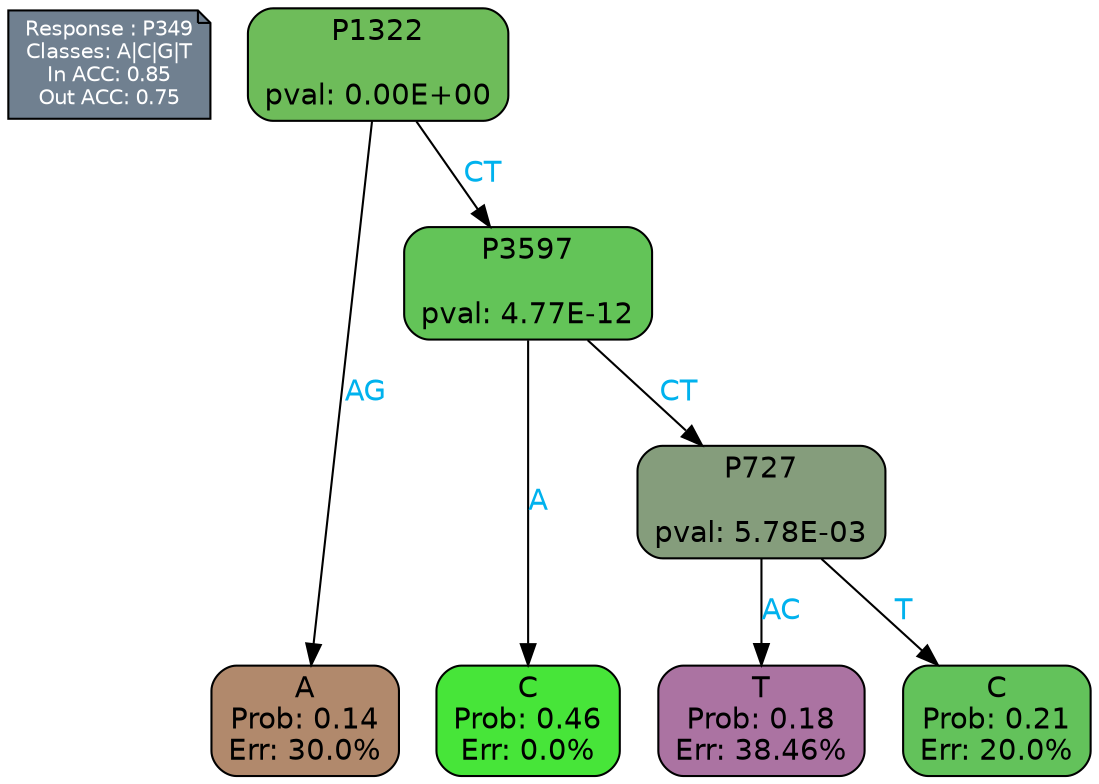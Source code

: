 digraph Tree {
node [shape=box, style="filled, rounded", color="black", fontname=helvetica] ;
graph [ranksep=equally, splines=polylines, bgcolor=transparent, dpi=600] ;
edge [fontname=helvetica] ;
LEGEND [label="Response : P349
Classes: A|C|G|T
In ACC: 0.85
Out ACC: 0.75
",shape=note,align=left,style=filled,fillcolor="slategray",fontcolor="white",fontsize=10];1 [label="P1322

pval: 0.00E+00", fillcolor="#6ebc5a"] ;
2 [label="A
Prob: 0.14
Err: 30.0%", fillcolor="#b1896c"] ;
3 [label="P3597

pval: 4.77E-12", fillcolor="#63c458"] ;
4 [label="C
Prob: 0.46
Err: 0.0%", fillcolor="#47e539"] ;
5 [label="P727

pval: 5.78E-03", fillcolor="#859d7c"] ;
6 [label="T
Prob: 0.18
Err: 38.46%", fillcolor="#ab73a2"] ;
7 [label="C
Prob: 0.21
Err: 20.0%", fillcolor="#63c25b"] ;
1 -> 2 [label="AG",fontcolor=deepskyblue2] ;
1 -> 3 [label="CT",fontcolor=deepskyblue2] ;
3 -> 4 [label="A",fontcolor=deepskyblue2] ;
3 -> 5 [label="CT",fontcolor=deepskyblue2] ;
5 -> 6 [label="AC",fontcolor=deepskyblue2] ;
5 -> 7 [label="T",fontcolor=deepskyblue2] ;
{rank = same; 2;4;6;7;}{rank = same; LEGEND;1;}}
